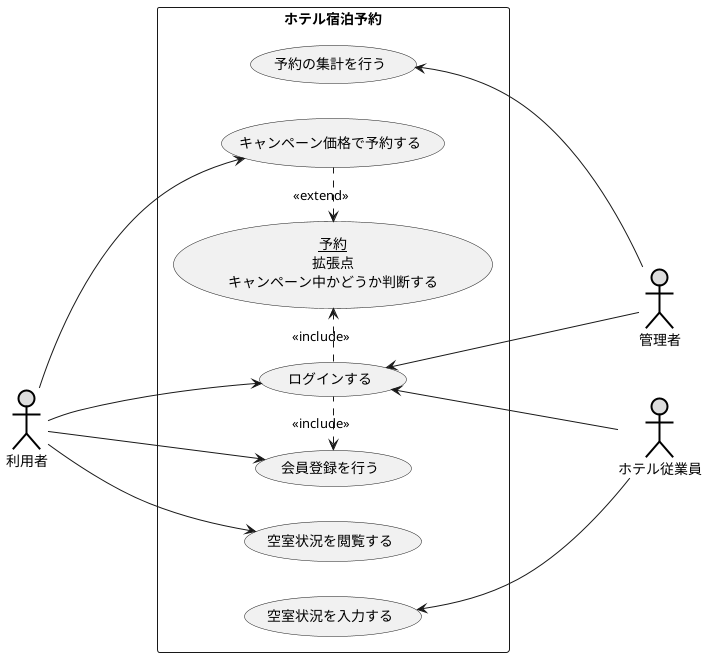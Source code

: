 @startuml ユースケース図
left to right direction
actor 利用者 #DDDDDD;line:black;line.bold;
actor ホテル従業員 #DDDDDD;line:black;line.bold;
actor 管理者 #DDDDDD;line:black;line.bold;
rectangle ホテル宿泊予約 {
usecase 空室状況を閲覧する   
usecase 空室状況を入力する
usecase 予約の集計を行う
usecase ログインする
usecase 会員登録を行う
usecase (<u>予約</u>\n拡張点\nキャンペーン中かどうか判断する) as input
usecase キャンペーン価格で予約する
}
利用者 ---> キャンペーン価格で予約する
利用者 --> ログインする
利用者 --> 会員登録を行う
利用者 --> 空室状況を閲覧する
ログインする <-- ホテル従業員
空室状況を入力する <--- ホテル従業員
ログインする <--- 管理者
予約の集計を行う <-right- 管理者
input <. (キャンペーン価格で予約する) : <<extend>>
ログインする .> input : << include >>
会員登録を行う <. ログインする : << include >>
@enduml